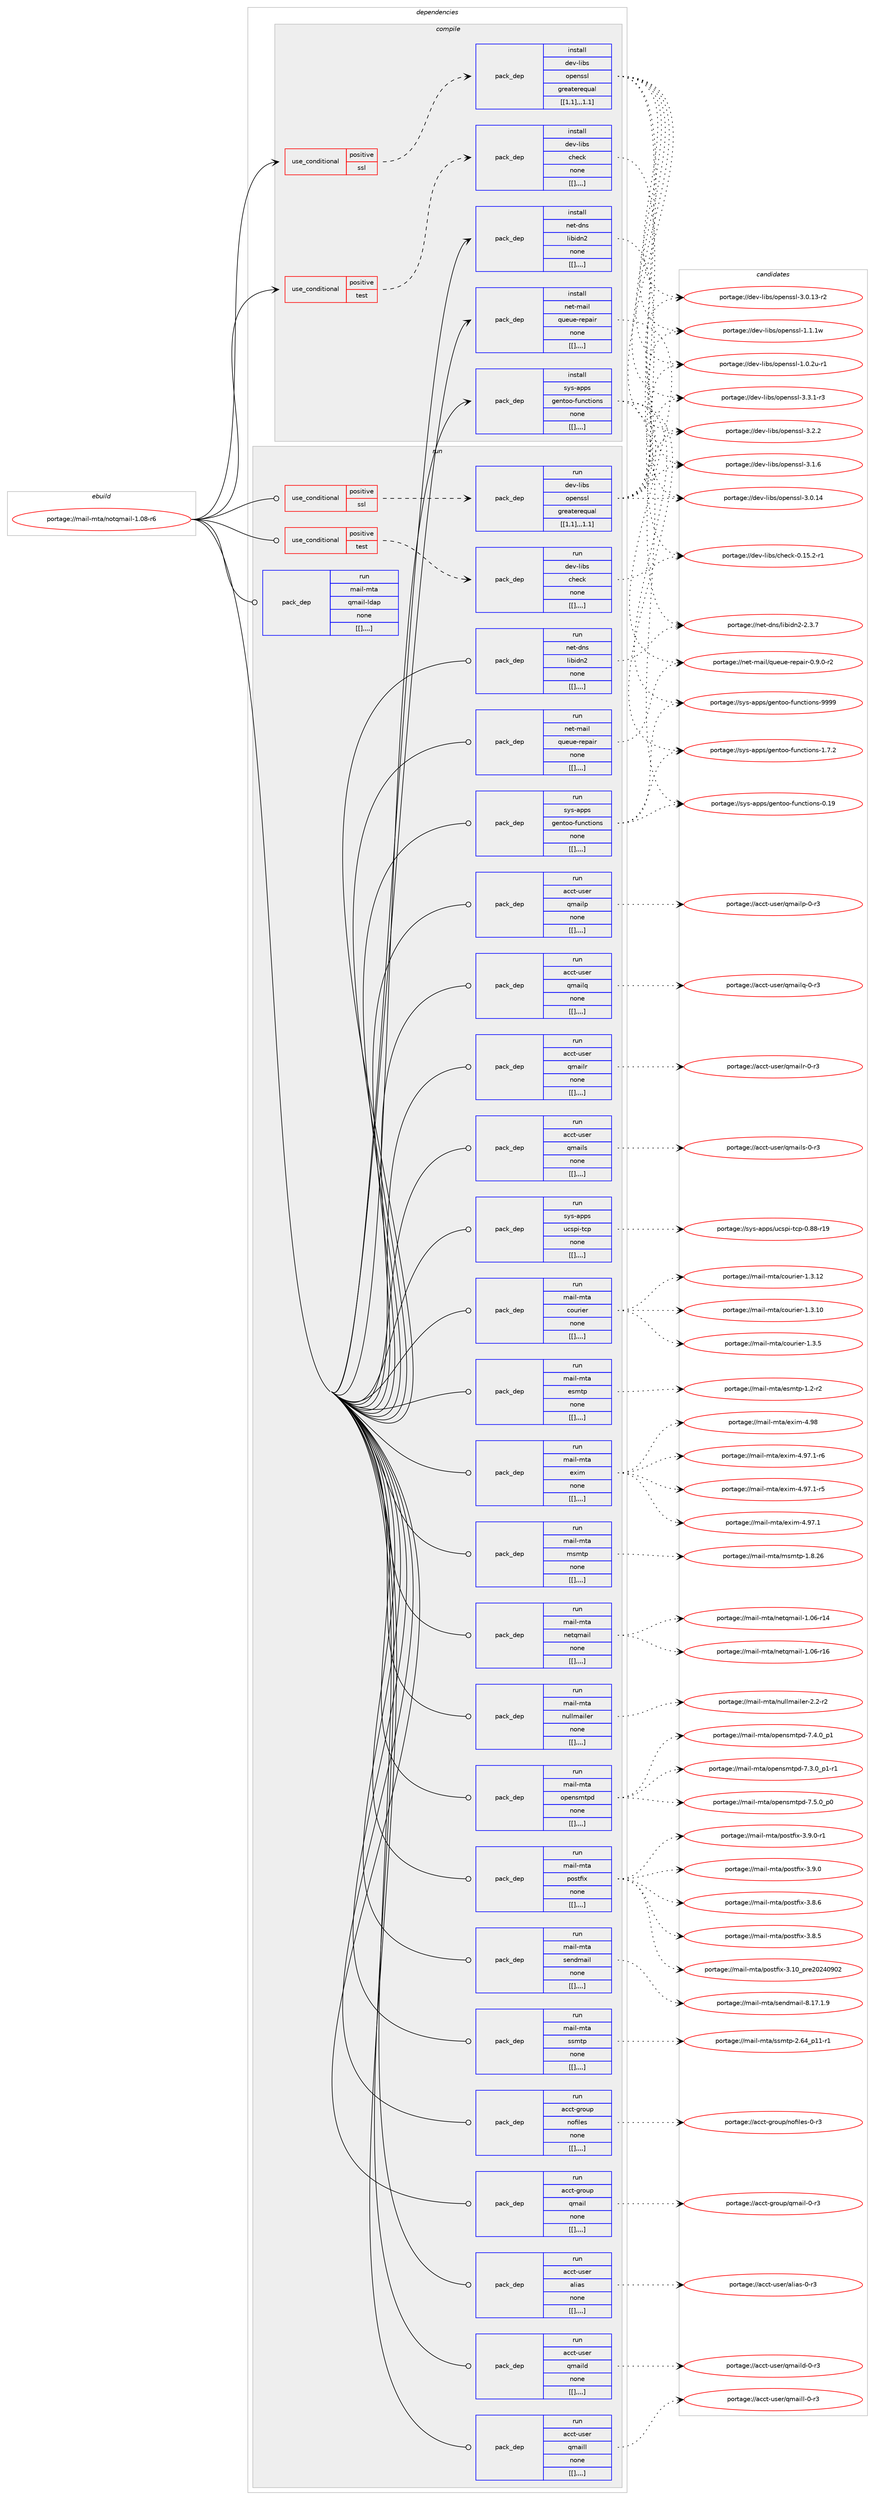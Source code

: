 digraph prolog {

# *************
# Graph options
# *************

newrank=true;
concentrate=true;
compound=true;
graph [rankdir=LR,fontname=Helvetica,fontsize=10,ranksep=1.5];#, ranksep=2.5, nodesep=0.2];
edge  [arrowhead=vee];
node  [fontname=Helvetica,fontsize=10];

# **********
# The ebuild
# **********

subgraph cluster_leftcol {
color=gray;
label=<<i>ebuild</i>>;
id [label="portage://mail-mta/notqmail-1.08-r6", color=red, width=4, href="../mail-mta/notqmail-1.08-r6.svg"];
}

# ****************
# The dependencies
# ****************

subgraph cluster_midcol {
color=gray;
label=<<i>dependencies</i>>;
subgraph cluster_compile {
fillcolor="#eeeeee";
style=filled;
label=<<i>compile</i>>;
subgraph cond73360 {
dependency294993 [label=<<TABLE BORDER="0" CELLBORDER="1" CELLSPACING="0" CELLPADDING="4"><TR><TD ROWSPAN="3" CELLPADDING="10">use_conditional</TD></TR><TR><TD>positive</TD></TR><TR><TD>ssl</TD></TR></TABLE>>, shape=none, color=red];
subgraph pack219171 {
dependency294994 [label=<<TABLE BORDER="0" CELLBORDER="1" CELLSPACING="0" CELLPADDING="4" WIDTH="220"><TR><TD ROWSPAN="6" CELLPADDING="30">pack_dep</TD></TR><TR><TD WIDTH="110">install</TD></TR><TR><TD>dev-libs</TD></TR><TR><TD>openssl</TD></TR><TR><TD>greaterequal</TD></TR><TR><TD>[[1,1],,,1.1]</TD></TR></TABLE>>, shape=none, color=blue];
}
dependency294993:e -> dependency294994:w [weight=20,style="dashed",arrowhead="vee"];
}
id:e -> dependency294993:w [weight=20,style="solid",arrowhead="vee"];
subgraph cond73361 {
dependency294995 [label=<<TABLE BORDER="0" CELLBORDER="1" CELLSPACING="0" CELLPADDING="4"><TR><TD ROWSPAN="3" CELLPADDING="10">use_conditional</TD></TR><TR><TD>positive</TD></TR><TR><TD>test</TD></TR></TABLE>>, shape=none, color=red];
subgraph pack219172 {
dependency294996 [label=<<TABLE BORDER="0" CELLBORDER="1" CELLSPACING="0" CELLPADDING="4" WIDTH="220"><TR><TD ROWSPAN="6" CELLPADDING="30">pack_dep</TD></TR><TR><TD WIDTH="110">install</TD></TR><TR><TD>dev-libs</TD></TR><TR><TD>check</TD></TR><TR><TD>none</TD></TR><TR><TD>[[],,,,]</TD></TR></TABLE>>, shape=none, color=blue];
}
dependency294995:e -> dependency294996:w [weight=20,style="dashed",arrowhead="vee"];
}
id:e -> dependency294995:w [weight=20,style="solid",arrowhead="vee"];
subgraph pack219173 {
dependency294997 [label=<<TABLE BORDER="0" CELLBORDER="1" CELLSPACING="0" CELLPADDING="4" WIDTH="220"><TR><TD ROWSPAN="6" CELLPADDING="30">pack_dep</TD></TR><TR><TD WIDTH="110">install</TD></TR><TR><TD>net-dns</TD></TR><TR><TD>libidn2</TD></TR><TR><TD>none</TD></TR><TR><TD>[[],,,,]</TD></TR></TABLE>>, shape=none, color=blue];
}
id:e -> dependency294997:w [weight=20,style="solid",arrowhead="vee"];
subgraph pack219174 {
dependency294998 [label=<<TABLE BORDER="0" CELLBORDER="1" CELLSPACING="0" CELLPADDING="4" WIDTH="220"><TR><TD ROWSPAN="6" CELLPADDING="30">pack_dep</TD></TR><TR><TD WIDTH="110">install</TD></TR><TR><TD>net-mail</TD></TR><TR><TD>queue-repair</TD></TR><TR><TD>none</TD></TR><TR><TD>[[],,,,]</TD></TR></TABLE>>, shape=none, color=blue];
}
id:e -> dependency294998:w [weight=20,style="solid",arrowhead="vee"];
subgraph pack219175 {
dependency294999 [label=<<TABLE BORDER="0" CELLBORDER="1" CELLSPACING="0" CELLPADDING="4" WIDTH="220"><TR><TD ROWSPAN="6" CELLPADDING="30">pack_dep</TD></TR><TR><TD WIDTH="110">install</TD></TR><TR><TD>sys-apps</TD></TR><TR><TD>gentoo-functions</TD></TR><TR><TD>none</TD></TR><TR><TD>[[],,,,]</TD></TR></TABLE>>, shape=none, color=blue];
}
id:e -> dependency294999:w [weight=20,style="solid",arrowhead="vee"];
}
subgraph cluster_compileandrun {
fillcolor="#eeeeee";
style=filled;
label=<<i>compile and run</i>>;
}
subgraph cluster_run {
fillcolor="#eeeeee";
style=filled;
label=<<i>run</i>>;
subgraph cond73362 {
dependency295000 [label=<<TABLE BORDER="0" CELLBORDER="1" CELLSPACING="0" CELLPADDING="4"><TR><TD ROWSPAN="3" CELLPADDING="10">use_conditional</TD></TR><TR><TD>positive</TD></TR><TR><TD>ssl</TD></TR></TABLE>>, shape=none, color=red];
subgraph pack219176 {
dependency295001 [label=<<TABLE BORDER="0" CELLBORDER="1" CELLSPACING="0" CELLPADDING="4" WIDTH="220"><TR><TD ROWSPAN="6" CELLPADDING="30">pack_dep</TD></TR><TR><TD WIDTH="110">run</TD></TR><TR><TD>dev-libs</TD></TR><TR><TD>openssl</TD></TR><TR><TD>greaterequal</TD></TR><TR><TD>[[1,1],,,1.1]</TD></TR></TABLE>>, shape=none, color=blue];
}
dependency295000:e -> dependency295001:w [weight=20,style="dashed",arrowhead="vee"];
}
id:e -> dependency295000:w [weight=20,style="solid",arrowhead="odot"];
subgraph cond73363 {
dependency295002 [label=<<TABLE BORDER="0" CELLBORDER="1" CELLSPACING="0" CELLPADDING="4"><TR><TD ROWSPAN="3" CELLPADDING="10">use_conditional</TD></TR><TR><TD>positive</TD></TR><TR><TD>test</TD></TR></TABLE>>, shape=none, color=red];
subgraph pack219177 {
dependency295003 [label=<<TABLE BORDER="0" CELLBORDER="1" CELLSPACING="0" CELLPADDING="4" WIDTH="220"><TR><TD ROWSPAN="6" CELLPADDING="30">pack_dep</TD></TR><TR><TD WIDTH="110">run</TD></TR><TR><TD>dev-libs</TD></TR><TR><TD>check</TD></TR><TR><TD>none</TD></TR><TR><TD>[[],,,,]</TD></TR></TABLE>>, shape=none, color=blue];
}
dependency295002:e -> dependency295003:w [weight=20,style="dashed",arrowhead="vee"];
}
id:e -> dependency295002:w [weight=20,style="solid",arrowhead="odot"];
subgraph pack219178 {
dependency295004 [label=<<TABLE BORDER="0" CELLBORDER="1" CELLSPACING="0" CELLPADDING="4" WIDTH="220"><TR><TD ROWSPAN="6" CELLPADDING="30">pack_dep</TD></TR><TR><TD WIDTH="110">run</TD></TR><TR><TD>acct-group</TD></TR><TR><TD>nofiles</TD></TR><TR><TD>none</TD></TR><TR><TD>[[],,,,]</TD></TR></TABLE>>, shape=none, color=blue];
}
id:e -> dependency295004:w [weight=20,style="solid",arrowhead="odot"];
subgraph pack219179 {
dependency295005 [label=<<TABLE BORDER="0" CELLBORDER="1" CELLSPACING="0" CELLPADDING="4" WIDTH="220"><TR><TD ROWSPAN="6" CELLPADDING="30">pack_dep</TD></TR><TR><TD WIDTH="110">run</TD></TR><TR><TD>acct-group</TD></TR><TR><TD>qmail</TD></TR><TR><TD>none</TD></TR><TR><TD>[[],,,,]</TD></TR></TABLE>>, shape=none, color=blue];
}
id:e -> dependency295005:w [weight=20,style="solid",arrowhead="odot"];
subgraph pack219180 {
dependency295006 [label=<<TABLE BORDER="0" CELLBORDER="1" CELLSPACING="0" CELLPADDING="4" WIDTH="220"><TR><TD ROWSPAN="6" CELLPADDING="30">pack_dep</TD></TR><TR><TD WIDTH="110">run</TD></TR><TR><TD>acct-user</TD></TR><TR><TD>alias</TD></TR><TR><TD>none</TD></TR><TR><TD>[[],,,,]</TD></TR></TABLE>>, shape=none, color=blue];
}
id:e -> dependency295006:w [weight=20,style="solid",arrowhead="odot"];
subgraph pack219181 {
dependency295007 [label=<<TABLE BORDER="0" CELLBORDER="1" CELLSPACING="0" CELLPADDING="4" WIDTH="220"><TR><TD ROWSPAN="6" CELLPADDING="30">pack_dep</TD></TR><TR><TD WIDTH="110">run</TD></TR><TR><TD>acct-user</TD></TR><TR><TD>qmaild</TD></TR><TR><TD>none</TD></TR><TR><TD>[[],,,,]</TD></TR></TABLE>>, shape=none, color=blue];
}
id:e -> dependency295007:w [weight=20,style="solid",arrowhead="odot"];
subgraph pack219182 {
dependency295008 [label=<<TABLE BORDER="0" CELLBORDER="1" CELLSPACING="0" CELLPADDING="4" WIDTH="220"><TR><TD ROWSPAN="6" CELLPADDING="30">pack_dep</TD></TR><TR><TD WIDTH="110">run</TD></TR><TR><TD>acct-user</TD></TR><TR><TD>qmaill</TD></TR><TR><TD>none</TD></TR><TR><TD>[[],,,,]</TD></TR></TABLE>>, shape=none, color=blue];
}
id:e -> dependency295008:w [weight=20,style="solid",arrowhead="odot"];
subgraph pack219183 {
dependency295009 [label=<<TABLE BORDER="0" CELLBORDER="1" CELLSPACING="0" CELLPADDING="4" WIDTH="220"><TR><TD ROWSPAN="6" CELLPADDING="30">pack_dep</TD></TR><TR><TD WIDTH="110">run</TD></TR><TR><TD>acct-user</TD></TR><TR><TD>qmailp</TD></TR><TR><TD>none</TD></TR><TR><TD>[[],,,,]</TD></TR></TABLE>>, shape=none, color=blue];
}
id:e -> dependency295009:w [weight=20,style="solid",arrowhead="odot"];
subgraph pack219184 {
dependency295010 [label=<<TABLE BORDER="0" CELLBORDER="1" CELLSPACING="0" CELLPADDING="4" WIDTH="220"><TR><TD ROWSPAN="6" CELLPADDING="30">pack_dep</TD></TR><TR><TD WIDTH="110">run</TD></TR><TR><TD>acct-user</TD></TR><TR><TD>qmailq</TD></TR><TR><TD>none</TD></TR><TR><TD>[[],,,,]</TD></TR></TABLE>>, shape=none, color=blue];
}
id:e -> dependency295010:w [weight=20,style="solid",arrowhead="odot"];
subgraph pack219185 {
dependency295011 [label=<<TABLE BORDER="0" CELLBORDER="1" CELLSPACING="0" CELLPADDING="4" WIDTH="220"><TR><TD ROWSPAN="6" CELLPADDING="30">pack_dep</TD></TR><TR><TD WIDTH="110">run</TD></TR><TR><TD>acct-user</TD></TR><TR><TD>qmailr</TD></TR><TR><TD>none</TD></TR><TR><TD>[[],,,,]</TD></TR></TABLE>>, shape=none, color=blue];
}
id:e -> dependency295011:w [weight=20,style="solid",arrowhead="odot"];
subgraph pack219186 {
dependency295012 [label=<<TABLE BORDER="0" CELLBORDER="1" CELLSPACING="0" CELLPADDING="4" WIDTH="220"><TR><TD ROWSPAN="6" CELLPADDING="30">pack_dep</TD></TR><TR><TD WIDTH="110">run</TD></TR><TR><TD>acct-user</TD></TR><TR><TD>qmails</TD></TR><TR><TD>none</TD></TR><TR><TD>[[],,,,]</TD></TR></TABLE>>, shape=none, color=blue];
}
id:e -> dependency295012:w [weight=20,style="solid",arrowhead="odot"];
subgraph pack219187 {
dependency295013 [label=<<TABLE BORDER="0" CELLBORDER="1" CELLSPACING="0" CELLPADDING="4" WIDTH="220"><TR><TD ROWSPAN="6" CELLPADDING="30">pack_dep</TD></TR><TR><TD WIDTH="110">run</TD></TR><TR><TD>net-dns</TD></TR><TR><TD>libidn2</TD></TR><TR><TD>none</TD></TR><TR><TD>[[],,,,]</TD></TR></TABLE>>, shape=none, color=blue];
}
id:e -> dependency295013:w [weight=20,style="solid",arrowhead="odot"];
subgraph pack219188 {
dependency295014 [label=<<TABLE BORDER="0" CELLBORDER="1" CELLSPACING="0" CELLPADDING="4" WIDTH="220"><TR><TD ROWSPAN="6" CELLPADDING="30">pack_dep</TD></TR><TR><TD WIDTH="110">run</TD></TR><TR><TD>net-mail</TD></TR><TR><TD>queue-repair</TD></TR><TR><TD>none</TD></TR><TR><TD>[[],,,,]</TD></TR></TABLE>>, shape=none, color=blue];
}
id:e -> dependency295014:w [weight=20,style="solid",arrowhead="odot"];
subgraph pack219189 {
dependency295015 [label=<<TABLE BORDER="0" CELLBORDER="1" CELLSPACING="0" CELLPADDING="4" WIDTH="220"><TR><TD ROWSPAN="6" CELLPADDING="30">pack_dep</TD></TR><TR><TD WIDTH="110">run</TD></TR><TR><TD>sys-apps</TD></TR><TR><TD>gentoo-functions</TD></TR><TR><TD>none</TD></TR><TR><TD>[[],,,,]</TD></TR></TABLE>>, shape=none, color=blue];
}
id:e -> dependency295015:w [weight=20,style="solid",arrowhead="odot"];
subgraph pack219190 {
dependency295016 [label=<<TABLE BORDER="0" CELLBORDER="1" CELLSPACING="0" CELLPADDING="4" WIDTH="220"><TR><TD ROWSPAN="6" CELLPADDING="30">pack_dep</TD></TR><TR><TD WIDTH="110">run</TD></TR><TR><TD>sys-apps</TD></TR><TR><TD>ucspi-tcp</TD></TR><TR><TD>none</TD></TR><TR><TD>[[],,,,]</TD></TR></TABLE>>, shape=none, color=blue];
}
id:e -> dependency295016:w [weight=20,style="solid",arrowhead="odot"];
subgraph pack219191 {
dependency295017 [label=<<TABLE BORDER="0" CELLBORDER="1" CELLSPACING="0" CELLPADDING="4" WIDTH="220"><TR><TD ROWSPAN="6" CELLPADDING="30">pack_dep</TD></TR><TR><TD WIDTH="110">run</TD></TR><TR><TD>mail-mta</TD></TR><TR><TD>courier</TD></TR><TR><TD>none</TD></TR><TR><TD>[[],,,,]</TD></TR></TABLE>>, shape=none, color=blue];
}
id:e -> dependency295017:w [weight=20,style="solid",arrowhead="odot"];
subgraph pack219192 {
dependency295018 [label=<<TABLE BORDER="0" CELLBORDER="1" CELLSPACING="0" CELLPADDING="4" WIDTH="220"><TR><TD ROWSPAN="6" CELLPADDING="30">pack_dep</TD></TR><TR><TD WIDTH="110">run</TD></TR><TR><TD>mail-mta</TD></TR><TR><TD>esmtp</TD></TR><TR><TD>none</TD></TR><TR><TD>[[],,,,]</TD></TR></TABLE>>, shape=none, color=blue];
}
id:e -> dependency295018:w [weight=20,style="solid",arrowhead="odot"];
subgraph pack219193 {
dependency295019 [label=<<TABLE BORDER="0" CELLBORDER="1" CELLSPACING="0" CELLPADDING="4" WIDTH="220"><TR><TD ROWSPAN="6" CELLPADDING="30">pack_dep</TD></TR><TR><TD WIDTH="110">run</TD></TR><TR><TD>mail-mta</TD></TR><TR><TD>exim</TD></TR><TR><TD>none</TD></TR><TR><TD>[[],,,,]</TD></TR></TABLE>>, shape=none, color=blue];
}
id:e -> dependency295019:w [weight=20,style="solid",arrowhead="odot"];
subgraph pack219194 {
dependency295020 [label=<<TABLE BORDER="0" CELLBORDER="1" CELLSPACING="0" CELLPADDING="4" WIDTH="220"><TR><TD ROWSPAN="6" CELLPADDING="30">pack_dep</TD></TR><TR><TD WIDTH="110">run</TD></TR><TR><TD>mail-mta</TD></TR><TR><TD>msmtp</TD></TR><TR><TD>none</TD></TR><TR><TD>[[],,,,]</TD></TR></TABLE>>, shape=none, color=blue];
}
id:e -> dependency295020:w [weight=20,style="solid",arrowhead="odot"];
subgraph pack219195 {
dependency295021 [label=<<TABLE BORDER="0" CELLBORDER="1" CELLSPACING="0" CELLPADDING="4" WIDTH="220"><TR><TD ROWSPAN="6" CELLPADDING="30">pack_dep</TD></TR><TR><TD WIDTH="110">run</TD></TR><TR><TD>mail-mta</TD></TR><TR><TD>netqmail</TD></TR><TR><TD>none</TD></TR><TR><TD>[[],,,,]</TD></TR></TABLE>>, shape=none, color=blue];
}
id:e -> dependency295021:w [weight=20,style="solid",arrowhead="odot"];
subgraph pack219196 {
dependency295022 [label=<<TABLE BORDER="0" CELLBORDER="1" CELLSPACING="0" CELLPADDING="4" WIDTH="220"><TR><TD ROWSPAN="6" CELLPADDING="30">pack_dep</TD></TR><TR><TD WIDTH="110">run</TD></TR><TR><TD>mail-mta</TD></TR><TR><TD>nullmailer</TD></TR><TR><TD>none</TD></TR><TR><TD>[[],,,,]</TD></TR></TABLE>>, shape=none, color=blue];
}
id:e -> dependency295022:w [weight=20,style="solid",arrowhead="odot"];
subgraph pack219197 {
dependency295023 [label=<<TABLE BORDER="0" CELLBORDER="1" CELLSPACING="0" CELLPADDING="4" WIDTH="220"><TR><TD ROWSPAN="6" CELLPADDING="30">pack_dep</TD></TR><TR><TD WIDTH="110">run</TD></TR><TR><TD>mail-mta</TD></TR><TR><TD>opensmtpd</TD></TR><TR><TD>none</TD></TR><TR><TD>[[],,,,]</TD></TR></TABLE>>, shape=none, color=blue];
}
id:e -> dependency295023:w [weight=20,style="solid",arrowhead="odot"];
subgraph pack219198 {
dependency295024 [label=<<TABLE BORDER="0" CELLBORDER="1" CELLSPACING="0" CELLPADDING="4" WIDTH="220"><TR><TD ROWSPAN="6" CELLPADDING="30">pack_dep</TD></TR><TR><TD WIDTH="110">run</TD></TR><TR><TD>mail-mta</TD></TR><TR><TD>postfix</TD></TR><TR><TD>none</TD></TR><TR><TD>[[],,,,]</TD></TR></TABLE>>, shape=none, color=blue];
}
id:e -> dependency295024:w [weight=20,style="solid",arrowhead="odot"];
subgraph pack219199 {
dependency295025 [label=<<TABLE BORDER="0" CELLBORDER="1" CELLSPACING="0" CELLPADDING="4" WIDTH="220"><TR><TD ROWSPAN="6" CELLPADDING="30">pack_dep</TD></TR><TR><TD WIDTH="110">run</TD></TR><TR><TD>mail-mta</TD></TR><TR><TD>qmail-ldap</TD></TR><TR><TD>none</TD></TR><TR><TD>[[],,,,]</TD></TR></TABLE>>, shape=none, color=blue];
}
id:e -> dependency295025:w [weight=20,style="solid",arrowhead="odot"];
subgraph pack219200 {
dependency295026 [label=<<TABLE BORDER="0" CELLBORDER="1" CELLSPACING="0" CELLPADDING="4" WIDTH="220"><TR><TD ROWSPAN="6" CELLPADDING="30">pack_dep</TD></TR><TR><TD WIDTH="110">run</TD></TR><TR><TD>mail-mta</TD></TR><TR><TD>sendmail</TD></TR><TR><TD>none</TD></TR><TR><TD>[[],,,,]</TD></TR></TABLE>>, shape=none, color=blue];
}
id:e -> dependency295026:w [weight=20,style="solid",arrowhead="odot"];
subgraph pack219201 {
dependency295027 [label=<<TABLE BORDER="0" CELLBORDER="1" CELLSPACING="0" CELLPADDING="4" WIDTH="220"><TR><TD ROWSPAN="6" CELLPADDING="30">pack_dep</TD></TR><TR><TD WIDTH="110">run</TD></TR><TR><TD>mail-mta</TD></TR><TR><TD>ssmtp</TD></TR><TR><TD>none</TD></TR><TR><TD>[[],,,,]</TD></TR></TABLE>>, shape=none, color=blue];
}
id:e -> dependency295027:w [weight=20,style="solid",arrowhead="odot"];
}
}

# **************
# The candidates
# **************

subgraph cluster_choices {
rank=same;
color=gray;
label=<<i>candidates</i>>;

subgraph choice219171 {
color=black;
nodesep=1;
choice1001011184510810598115471111121011101151151084551465146494511451 [label="portage://dev-libs/openssl-3.3.1-r3", color=red, width=4,href="../dev-libs/openssl-3.3.1-r3.svg"];
choice100101118451081059811547111112101110115115108455146504650 [label="portage://dev-libs/openssl-3.2.2", color=red, width=4,href="../dev-libs/openssl-3.2.2.svg"];
choice100101118451081059811547111112101110115115108455146494654 [label="portage://dev-libs/openssl-3.1.6", color=red, width=4,href="../dev-libs/openssl-3.1.6.svg"];
choice10010111845108105981154711111210111011511510845514648464952 [label="portage://dev-libs/openssl-3.0.14", color=red, width=4,href="../dev-libs/openssl-3.0.14.svg"];
choice100101118451081059811547111112101110115115108455146484649514511450 [label="portage://dev-libs/openssl-3.0.13-r2", color=red, width=4,href="../dev-libs/openssl-3.0.13-r2.svg"];
choice100101118451081059811547111112101110115115108454946494649119 [label="portage://dev-libs/openssl-1.1.1w", color=red, width=4,href="../dev-libs/openssl-1.1.1w.svg"];
choice1001011184510810598115471111121011101151151084549464846501174511449 [label="portage://dev-libs/openssl-1.0.2u-r1", color=red, width=4,href="../dev-libs/openssl-1.0.2u-r1.svg"];
dependency294994:e -> choice1001011184510810598115471111121011101151151084551465146494511451:w [style=dotted,weight="100"];
dependency294994:e -> choice100101118451081059811547111112101110115115108455146504650:w [style=dotted,weight="100"];
dependency294994:e -> choice100101118451081059811547111112101110115115108455146494654:w [style=dotted,weight="100"];
dependency294994:e -> choice10010111845108105981154711111210111011511510845514648464952:w [style=dotted,weight="100"];
dependency294994:e -> choice100101118451081059811547111112101110115115108455146484649514511450:w [style=dotted,weight="100"];
dependency294994:e -> choice100101118451081059811547111112101110115115108454946494649119:w [style=dotted,weight="100"];
dependency294994:e -> choice1001011184510810598115471111121011101151151084549464846501174511449:w [style=dotted,weight="100"];
}
subgraph choice219172 {
color=black;
nodesep=1;
choice1001011184510810598115479910410199107454846495346504511449 [label="portage://dev-libs/check-0.15.2-r1", color=red, width=4,href="../dev-libs/check-0.15.2-r1.svg"];
dependency294996:e -> choice1001011184510810598115479910410199107454846495346504511449:w [style=dotted,weight="100"];
}
subgraph choice219173 {
color=black;
nodesep=1;
choice11010111645100110115471081059810510011050455046514655 [label="portage://net-dns/libidn2-2.3.7", color=red, width=4,href="../net-dns/libidn2-2.3.7.svg"];
dependency294997:e -> choice11010111645100110115471081059810510011050455046514655:w [style=dotted,weight="100"];
}
subgraph choice219174 {
color=black;
nodesep=1;
choice11010111645109971051084711311710111710145114101112971051144548465746484511450 [label="portage://net-mail/queue-repair-0.9.0-r2", color=red, width=4,href="../net-mail/queue-repair-0.9.0-r2.svg"];
dependency294998:e -> choice11010111645109971051084711311710111710145114101112971051144548465746484511450:w [style=dotted,weight="100"];
}
subgraph choice219175 {
color=black;
nodesep=1;
choice11512111545971121121154710310111011611111145102117110991161051111101154557575757 [label="portage://sys-apps/gentoo-functions-9999", color=red, width=4,href="../sys-apps/gentoo-functions-9999.svg"];
choice1151211154597112112115471031011101161111114510211711099116105111110115454946554650 [label="portage://sys-apps/gentoo-functions-1.7.2", color=red, width=4,href="../sys-apps/gentoo-functions-1.7.2.svg"];
choice11512111545971121121154710310111011611111145102117110991161051111101154548464957 [label="portage://sys-apps/gentoo-functions-0.19", color=red, width=4,href="../sys-apps/gentoo-functions-0.19.svg"];
dependency294999:e -> choice11512111545971121121154710310111011611111145102117110991161051111101154557575757:w [style=dotted,weight="100"];
dependency294999:e -> choice1151211154597112112115471031011101161111114510211711099116105111110115454946554650:w [style=dotted,weight="100"];
dependency294999:e -> choice11512111545971121121154710310111011611111145102117110991161051111101154548464957:w [style=dotted,weight="100"];
}
subgraph choice219176 {
color=black;
nodesep=1;
choice1001011184510810598115471111121011101151151084551465146494511451 [label="portage://dev-libs/openssl-3.3.1-r3", color=red, width=4,href="../dev-libs/openssl-3.3.1-r3.svg"];
choice100101118451081059811547111112101110115115108455146504650 [label="portage://dev-libs/openssl-3.2.2", color=red, width=4,href="../dev-libs/openssl-3.2.2.svg"];
choice100101118451081059811547111112101110115115108455146494654 [label="portage://dev-libs/openssl-3.1.6", color=red, width=4,href="../dev-libs/openssl-3.1.6.svg"];
choice10010111845108105981154711111210111011511510845514648464952 [label="portage://dev-libs/openssl-3.0.14", color=red, width=4,href="../dev-libs/openssl-3.0.14.svg"];
choice100101118451081059811547111112101110115115108455146484649514511450 [label="portage://dev-libs/openssl-3.0.13-r2", color=red, width=4,href="../dev-libs/openssl-3.0.13-r2.svg"];
choice100101118451081059811547111112101110115115108454946494649119 [label="portage://dev-libs/openssl-1.1.1w", color=red, width=4,href="../dev-libs/openssl-1.1.1w.svg"];
choice1001011184510810598115471111121011101151151084549464846501174511449 [label="portage://dev-libs/openssl-1.0.2u-r1", color=red, width=4,href="../dev-libs/openssl-1.0.2u-r1.svg"];
dependency295001:e -> choice1001011184510810598115471111121011101151151084551465146494511451:w [style=dotted,weight="100"];
dependency295001:e -> choice100101118451081059811547111112101110115115108455146504650:w [style=dotted,weight="100"];
dependency295001:e -> choice100101118451081059811547111112101110115115108455146494654:w [style=dotted,weight="100"];
dependency295001:e -> choice10010111845108105981154711111210111011511510845514648464952:w [style=dotted,weight="100"];
dependency295001:e -> choice100101118451081059811547111112101110115115108455146484649514511450:w [style=dotted,weight="100"];
dependency295001:e -> choice100101118451081059811547111112101110115115108454946494649119:w [style=dotted,weight="100"];
dependency295001:e -> choice1001011184510810598115471111121011101151151084549464846501174511449:w [style=dotted,weight="100"];
}
subgraph choice219177 {
color=black;
nodesep=1;
choice1001011184510810598115479910410199107454846495346504511449 [label="portage://dev-libs/check-0.15.2-r1", color=red, width=4,href="../dev-libs/check-0.15.2-r1.svg"];
dependency295003:e -> choice1001011184510810598115479910410199107454846495346504511449:w [style=dotted,weight="100"];
}
subgraph choice219178 {
color=black;
nodesep=1;
choice979999116451031141111171124711011110210510810111545484511451 [label="portage://acct-group/nofiles-0-r3", color=red, width=4,href="../acct-group/nofiles-0-r3.svg"];
dependency295004:e -> choice979999116451031141111171124711011110210510810111545484511451:w [style=dotted,weight="100"];
}
subgraph choice219179 {
color=black;
nodesep=1;
choice97999911645103114111117112471131099710510845484511451 [label="portage://acct-group/qmail-0-r3", color=red, width=4,href="../acct-group/qmail-0-r3.svg"];
dependency295005:e -> choice97999911645103114111117112471131099710510845484511451:w [style=dotted,weight="100"];
}
subgraph choice219180 {
color=black;
nodesep=1;
choice9799991164511711510111447971081059711545484511451 [label="portage://acct-user/alias-0-r3", color=red, width=4,href="../acct-user/alias-0-r3.svg"];
dependency295006:e -> choice9799991164511711510111447971081059711545484511451:w [style=dotted,weight="100"];
}
subgraph choice219181 {
color=black;
nodesep=1;
choice97999911645117115101114471131099710510810045484511451 [label="portage://acct-user/qmaild-0-r3", color=red, width=4,href="../acct-user/qmaild-0-r3.svg"];
dependency295007:e -> choice97999911645117115101114471131099710510810045484511451:w [style=dotted,weight="100"];
}
subgraph choice219182 {
color=black;
nodesep=1;
choice97999911645117115101114471131099710510810845484511451 [label="portage://acct-user/qmaill-0-r3", color=red, width=4,href="../acct-user/qmaill-0-r3.svg"];
dependency295008:e -> choice97999911645117115101114471131099710510810845484511451:w [style=dotted,weight="100"];
}
subgraph choice219183 {
color=black;
nodesep=1;
choice97999911645117115101114471131099710510811245484511451 [label="portage://acct-user/qmailp-0-r3", color=red, width=4,href="../acct-user/qmailp-0-r3.svg"];
dependency295009:e -> choice97999911645117115101114471131099710510811245484511451:w [style=dotted,weight="100"];
}
subgraph choice219184 {
color=black;
nodesep=1;
choice97999911645117115101114471131099710510811345484511451 [label="portage://acct-user/qmailq-0-r3", color=red, width=4,href="../acct-user/qmailq-0-r3.svg"];
dependency295010:e -> choice97999911645117115101114471131099710510811345484511451:w [style=dotted,weight="100"];
}
subgraph choice219185 {
color=black;
nodesep=1;
choice97999911645117115101114471131099710510811445484511451 [label="portage://acct-user/qmailr-0-r3", color=red, width=4,href="../acct-user/qmailr-0-r3.svg"];
dependency295011:e -> choice97999911645117115101114471131099710510811445484511451:w [style=dotted,weight="100"];
}
subgraph choice219186 {
color=black;
nodesep=1;
choice97999911645117115101114471131099710510811545484511451 [label="portage://acct-user/qmails-0-r3", color=red, width=4,href="../acct-user/qmails-0-r3.svg"];
dependency295012:e -> choice97999911645117115101114471131099710510811545484511451:w [style=dotted,weight="100"];
}
subgraph choice219187 {
color=black;
nodesep=1;
choice11010111645100110115471081059810510011050455046514655 [label="portage://net-dns/libidn2-2.3.7", color=red, width=4,href="../net-dns/libidn2-2.3.7.svg"];
dependency295013:e -> choice11010111645100110115471081059810510011050455046514655:w [style=dotted,weight="100"];
}
subgraph choice219188 {
color=black;
nodesep=1;
choice11010111645109971051084711311710111710145114101112971051144548465746484511450 [label="portage://net-mail/queue-repair-0.9.0-r2", color=red, width=4,href="../net-mail/queue-repair-0.9.0-r2.svg"];
dependency295014:e -> choice11010111645109971051084711311710111710145114101112971051144548465746484511450:w [style=dotted,weight="100"];
}
subgraph choice219189 {
color=black;
nodesep=1;
choice11512111545971121121154710310111011611111145102117110991161051111101154557575757 [label="portage://sys-apps/gentoo-functions-9999", color=red, width=4,href="../sys-apps/gentoo-functions-9999.svg"];
choice1151211154597112112115471031011101161111114510211711099116105111110115454946554650 [label="portage://sys-apps/gentoo-functions-1.7.2", color=red, width=4,href="../sys-apps/gentoo-functions-1.7.2.svg"];
choice11512111545971121121154710310111011611111145102117110991161051111101154548464957 [label="portage://sys-apps/gentoo-functions-0.19", color=red, width=4,href="../sys-apps/gentoo-functions-0.19.svg"];
dependency295015:e -> choice11512111545971121121154710310111011611111145102117110991161051111101154557575757:w [style=dotted,weight="100"];
dependency295015:e -> choice1151211154597112112115471031011101161111114510211711099116105111110115454946554650:w [style=dotted,weight="100"];
dependency295015:e -> choice11512111545971121121154710310111011611111145102117110991161051111101154548464957:w [style=dotted,weight="100"];
}
subgraph choice219190 {
color=black;
nodesep=1;
choice1151211154597112112115471179911511210545116991124548465656451144957 [label="portage://sys-apps/ucspi-tcp-0.88-r19", color=red, width=4,href="../sys-apps/ucspi-tcp-0.88-r19.svg"];
dependency295016:e -> choice1151211154597112112115471179911511210545116991124548465656451144957:w [style=dotted,weight="100"];
}
subgraph choice219191 {
color=black;
nodesep=1;
choice109971051084510911697479911111711410510111445494651464950 [label="portage://mail-mta/courier-1.3.12", color=red, width=4,href="../mail-mta/courier-1.3.12.svg"];
choice109971051084510911697479911111711410510111445494651464948 [label="portage://mail-mta/courier-1.3.10", color=red, width=4,href="../mail-mta/courier-1.3.10.svg"];
choice1099710510845109116974799111117114105101114454946514653 [label="portage://mail-mta/courier-1.3.5", color=red, width=4,href="../mail-mta/courier-1.3.5.svg"];
dependency295017:e -> choice109971051084510911697479911111711410510111445494651464950:w [style=dotted,weight="100"];
dependency295017:e -> choice109971051084510911697479911111711410510111445494651464948:w [style=dotted,weight="100"];
dependency295017:e -> choice1099710510845109116974799111117114105101114454946514653:w [style=dotted,weight="100"];
}
subgraph choice219192 {
color=black;
nodesep=1;
choice10997105108451091169747101115109116112454946504511450 [label="portage://mail-mta/esmtp-1.2-r2", color=red, width=4,href="../mail-mta/esmtp-1.2-r2.svg"];
dependency295018:e -> choice10997105108451091169747101115109116112454946504511450:w [style=dotted,weight="100"];
}
subgraph choice219193 {
color=black;
nodesep=1;
choice109971051084510911697471011201051094552465756 [label="portage://mail-mta/exim-4.98", color=red, width=4,href="../mail-mta/exim-4.98.svg"];
choice10997105108451091169747101120105109455246575546494511454 [label="portage://mail-mta/exim-4.97.1-r6", color=red, width=4,href="../mail-mta/exim-4.97.1-r6.svg"];
choice10997105108451091169747101120105109455246575546494511453 [label="portage://mail-mta/exim-4.97.1-r5", color=red, width=4,href="../mail-mta/exim-4.97.1-r5.svg"];
choice1099710510845109116974710112010510945524657554649 [label="portage://mail-mta/exim-4.97.1", color=red, width=4,href="../mail-mta/exim-4.97.1.svg"];
dependency295019:e -> choice109971051084510911697471011201051094552465756:w [style=dotted,weight="100"];
dependency295019:e -> choice10997105108451091169747101120105109455246575546494511454:w [style=dotted,weight="100"];
dependency295019:e -> choice10997105108451091169747101120105109455246575546494511453:w [style=dotted,weight="100"];
dependency295019:e -> choice1099710510845109116974710112010510945524657554649:w [style=dotted,weight="100"];
}
subgraph choice219194 {
color=black;
nodesep=1;
choice1099710510845109116974710911510911611245494656465054 [label="portage://mail-mta/msmtp-1.8.26", color=red, width=4,href="../mail-mta/msmtp-1.8.26.svg"];
dependency295020:e -> choice1099710510845109116974710911510911611245494656465054:w [style=dotted,weight="100"];
}
subgraph choice219195 {
color=black;
nodesep=1;
choice10997105108451091169747110101116113109971051084549464854451144954 [label="portage://mail-mta/netqmail-1.06-r16", color=red, width=4,href="../mail-mta/netqmail-1.06-r16.svg"];
choice10997105108451091169747110101116113109971051084549464854451144952 [label="portage://mail-mta/netqmail-1.06-r14", color=red, width=4,href="../mail-mta/netqmail-1.06-r14.svg"];
dependency295021:e -> choice10997105108451091169747110101116113109971051084549464854451144954:w [style=dotted,weight="100"];
dependency295021:e -> choice10997105108451091169747110101116113109971051084549464854451144952:w [style=dotted,weight="100"];
}
subgraph choice219196 {
color=black;
nodesep=1;
choice1099710510845109116974711011710810810997105108101114455046504511450 [label="portage://mail-mta/nullmailer-2.2-r2", color=red, width=4,href="../mail-mta/nullmailer-2.2-r2.svg"];
dependency295022:e -> choice1099710510845109116974711011710810810997105108101114455046504511450:w [style=dotted,weight="100"];
}
subgraph choice219197 {
color=black;
nodesep=1;
choice109971051084510911697471111121011101151091161121004555465346489511248 [label="portage://mail-mta/opensmtpd-7.5.0_p0", color=red, width=4,href="../mail-mta/opensmtpd-7.5.0_p0.svg"];
choice109971051084510911697471111121011101151091161121004555465246489511249 [label="portage://mail-mta/opensmtpd-7.4.0_p1", color=red, width=4,href="../mail-mta/opensmtpd-7.4.0_p1.svg"];
choice1099710510845109116974711111210111011510911611210045554651464895112494511449 [label="portage://mail-mta/opensmtpd-7.3.0_p1-r1", color=red, width=4,href="../mail-mta/opensmtpd-7.3.0_p1-r1.svg"];
dependency295023:e -> choice109971051084510911697471111121011101151091161121004555465346489511248:w [style=dotted,weight="100"];
dependency295023:e -> choice109971051084510911697471111121011101151091161121004555465246489511249:w [style=dotted,weight="100"];
dependency295023:e -> choice1099710510845109116974711111210111011510911611210045554651464895112494511449:w [style=dotted,weight="100"];
}
subgraph choice219198 {
color=black;
nodesep=1;
choice109971051084510911697471121111151161021051204551464948951121141015048505248574850 [label="portage://mail-mta/postfix-3.10_pre20240902", color=red, width=4,href="../mail-mta/postfix-3.10_pre20240902.svg"];
choice109971051084510911697471121111151161021051204551465746484511449 [label="portage://mail-mta/postfix-3.9.0-r1", color=red, width=4,href="../mail-mta/postfix-3.9.0-r1.svg"];
choice10997105108451091169747112111115116102105120455146574648 [label="portage://mail-mta/postfix-3.9.0", color=red, width=4,href="../mail-mta/postfix-3.9.0.svg"];
choice10997105108451091169747112111115116102105120455146564654 [label="portage://mail-mta/postfix-3.8.6", color=red, width=4,href="../mail-mta/postfix-3.8.6.svg"];
choice10997105108451091169747112111115116102105120455146564653 [label="portage://mail-mta/postfix-3.8.5", color=red, width=4,href="../mail-mta/postfix-3.8.5.svg"];
dependency295024:e -> choice109971051084510911697471121111151161021051204551464948951121141015048505248574850:w [style=dotted,weight="100"];
dependency295024:e -> choice109971051084510911697471121111151161021051204551465746484511449:w [style=dotted,weight="100"];
dependency295024:e -> choice10997105108451091169747112111115116102105120455146574648:w [style=dotted,weight="100"];
dependency295024:e -> choice10997105108451091169747112111115116102105120455146564654:w [style=dotted,weight="100"];
dependency295024:e -> choice10997105108451091169747112111115116102105120455146564653:w [style=dotted,weight="100"];
}
subgraph choice219199 {
color=black;
nodesep=1;
}
subgraph choice219200 {
color=black;
nodesep=1;
choice1099710510845109116974711510111010010997105108455646495546494657 [label="portage://mail-mta/sendmail-8.17.1.9", color=red, width=4,href="../mail-mta/sendmail-8.17.1.9.svg"];
dependency295026:e -> choice1099710510845109116974711510111010010997105108455646495546494657:w [style=dotted,weight="100"];
}
subgraph choice219201 {
color=black;
nodesep=1;
choice1099710510845109116974711511510911611245504654529511249494511449 [label="portage://mail-mta/ssmtp-2.64_p11-r1", color=red, width=4,href="../mail-mta/ssmtp-2.64_p11-r1.svg"];
dependency295027:e -> choice1099710510845109116974711511510911611245504654529511249494511449:w [style=dotted,weight="100"];
}
}

}

